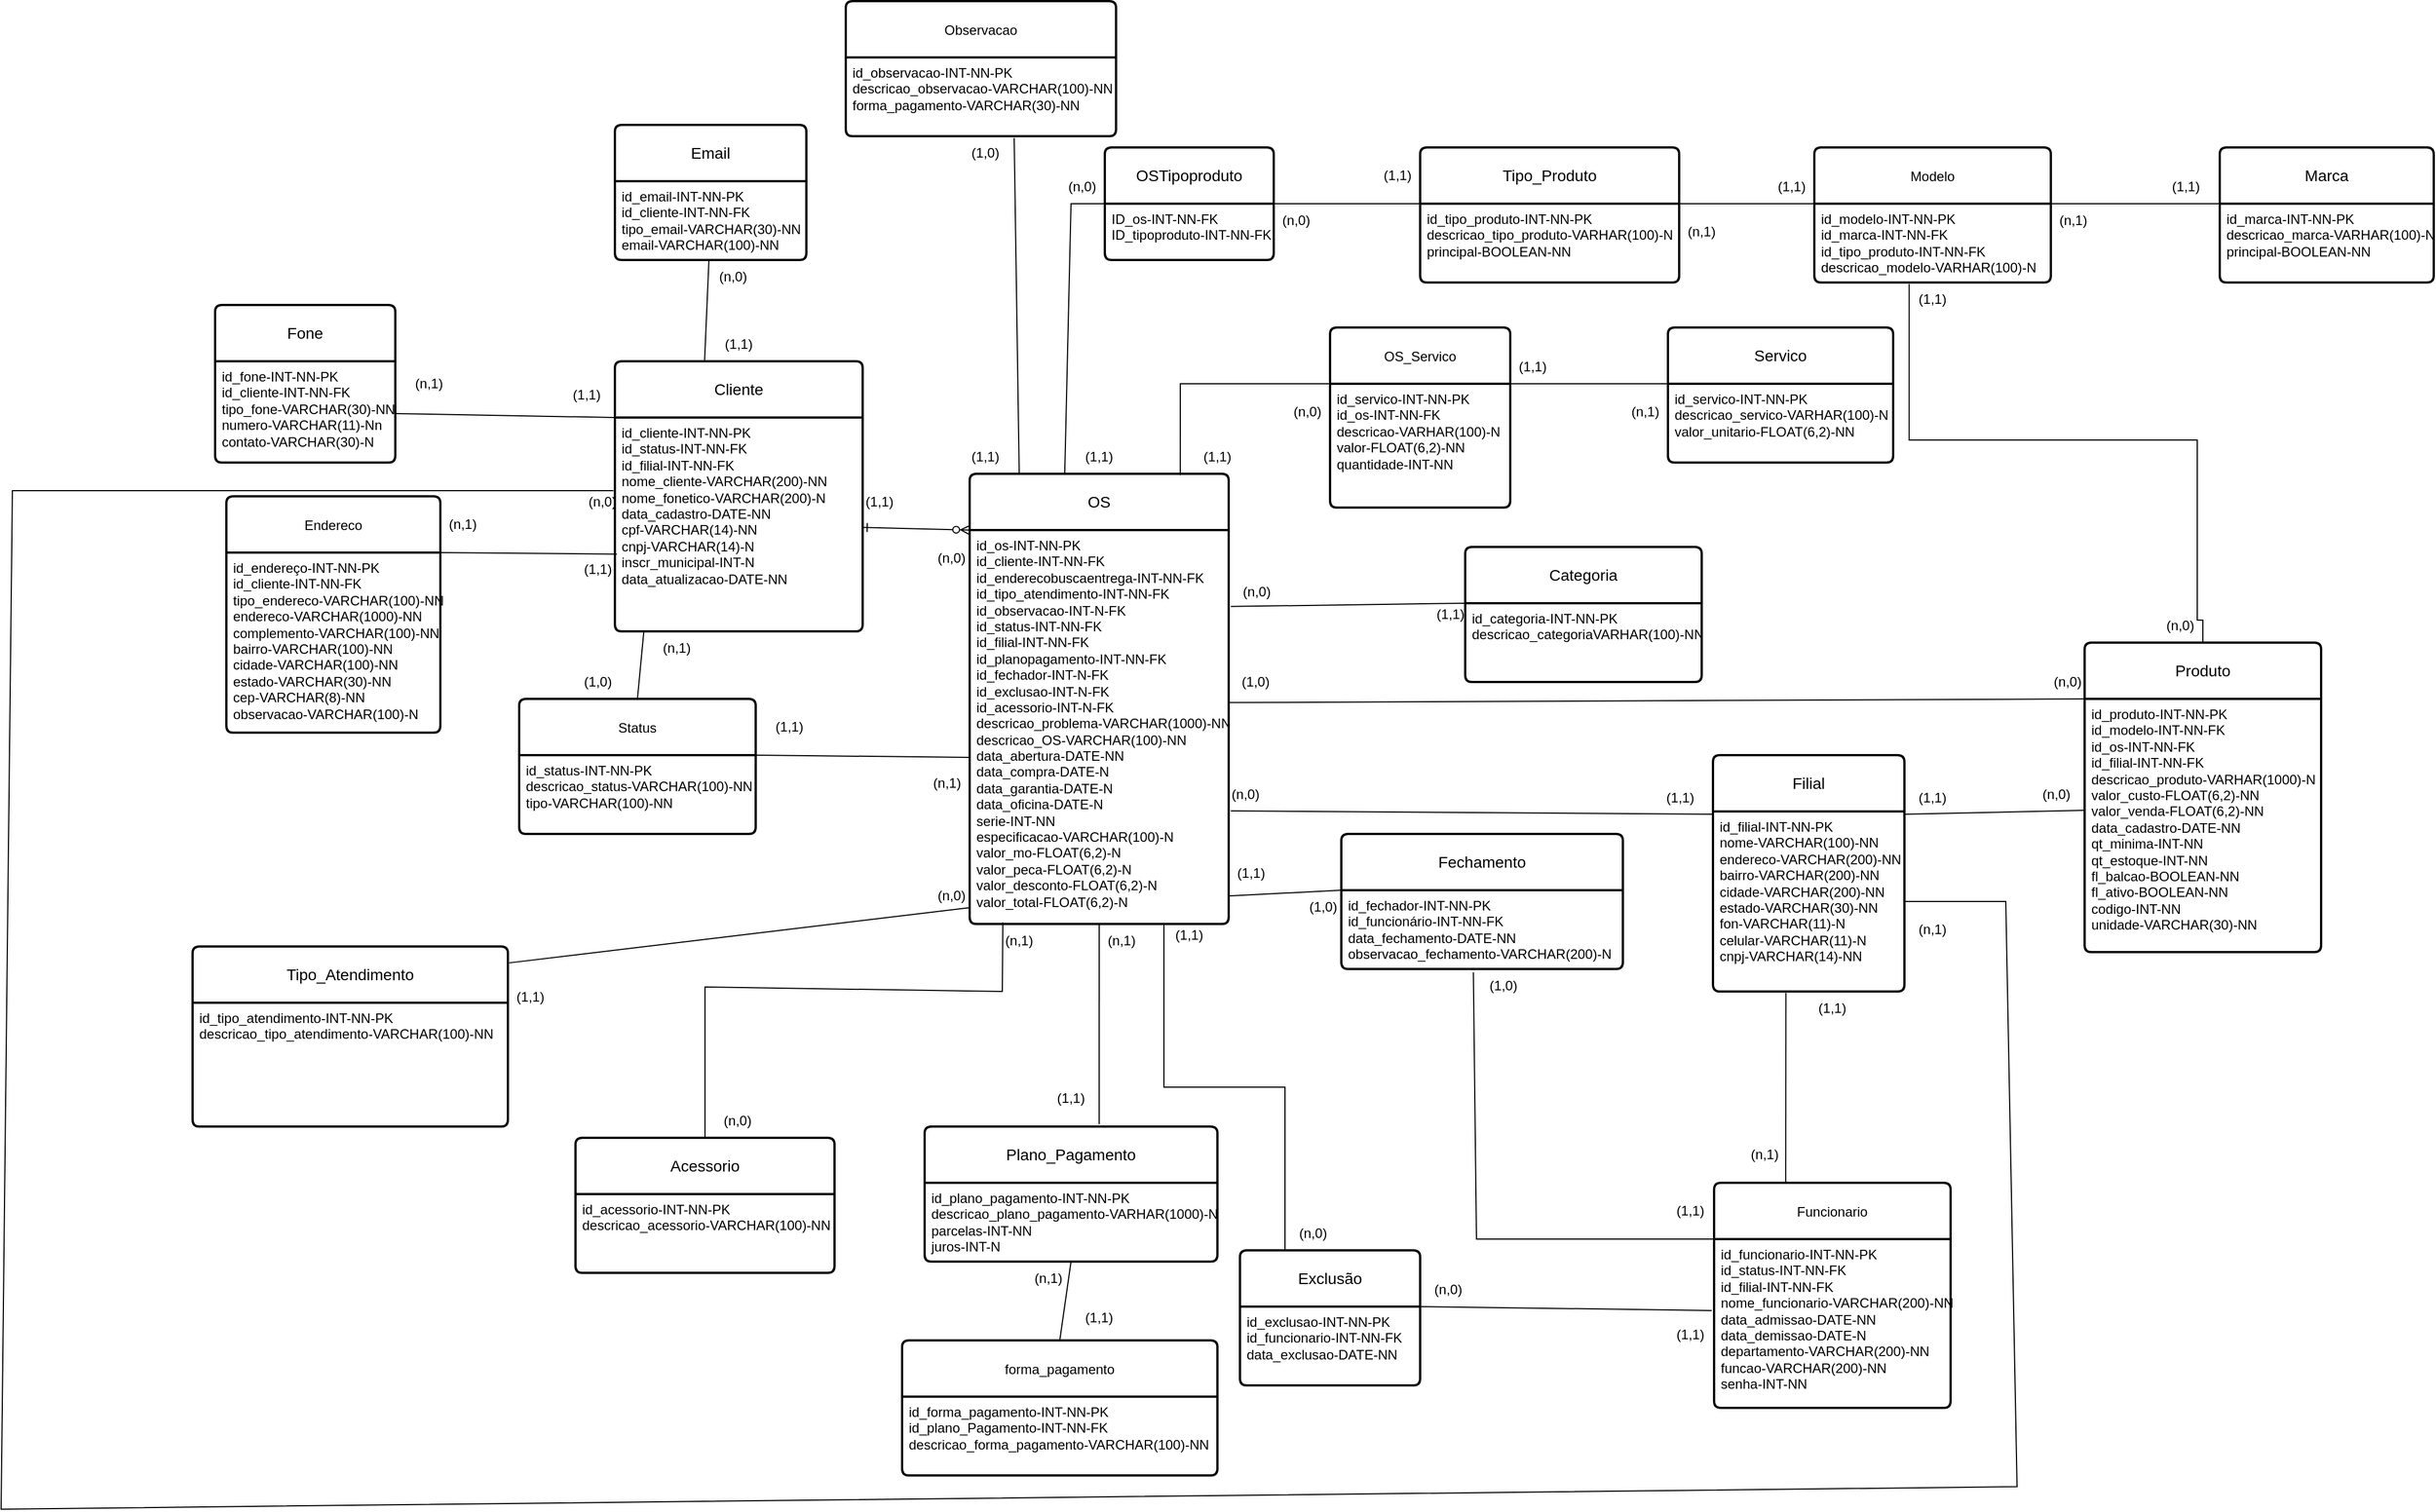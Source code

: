 <mxfile version="24.2.7" type="google">
  <diagram name="Página-1" id="qi5QB81KDscY9ikEkPCv">
    <mxGraphModel grid="1" page="1" gridSize="10" guides="1" tooltips="1" connect="1" arrows="1" fold="1" pageScale="1" pageWidth="827" pageHeight="1169" math="0" shadow="0">
      <root>
        <mxCell id="0" />
        <mxCell id="1" parent="0" />
        <mxCell id="GUfL9EUCw7rr8f97CWck-1" value="Filial" style="swimlane;childLayout=stackLayout;horizontal=1;startSize=50;horizontalStack=0;rounded=1;fontSize=14;fontStyle=0;strokeWidth=2;resizeParent=0;resizeLast=1;shadow=0;dashed=0;align=center;arcSize=4;whiteSpace=wrap;html=1;" vertex="1" parent="1">
          <mxGeometry x="1030" y="410" width="170" height="210" as="geometry" />
        </mxCell>
        <mxCell id="GUfL9EUCw7rr8f97CWck-2" value="&lt;div&gt;id_filial-INT-NN-PK&lt;/div&gt;&lt;div&gt;nome-VARCHAR(100)-NN&lt;/div&gt;&lt;div&gt;endereco-VARCHAR(200)-NN&lt;/div&gt;&lt;div&gt;bairro-VARCHAR(200)-NN&lt;/div&gt;&lt;div&gt;cidade-VARCHAR(200)-NN&lt;/div&gt;&lt;div&gt;estado-VARCHAR(30)-NN&lt;/div&gt;&lt;div&gt;fon-VARCHAR(11)-N&lt;br&gt;&lt;/div&gt;&lt;div&gt;celular-VARCHAR(11)-N&lt;br&gt;&lt;div&gt;cnpj-VARCHAR(14)-NN&lt;/div&gt;&lt;/div&gt;" style="align=left;strokeColor=none;fillColor=none;spacingLeft=4;fontSize=12;verticalAlign=top;resizable=0;rotatable=0;part=1;html=1;" vertex="1" parent="GUfL9EUCw7rr8f97CWck-1">
          <mxGeometry y="50" width="170" height="160" as="geometry" />
        </mxCell>
        <mxCell id="GUfL9EUCw7rr8f97CWck-16" value="&lt;span style=&quot;font-size: 12px; text-align: left; text-wrap: nowrap;&quot;&gt;Funcionario&lt;/span&gt;" style="swimlane;childLayout=stackLayout;horizontal=1;startSize=50;horizontalStack=0;rounded=1;fontSize=14;fontStyle=0;strokeWidth=2;resizeParent=0;resizeLast=1;shadow=0;dashed=0;align=center;arcSize=4;whiteSpace=wrap;html=1;" vertex="1" parent="1">
          <mxGeometry x="1031" y="790" width="210" height="200" as="geometry" />
        </mxCell>
        <mxCell id="GUfL9EUCw7rr8f97CWck-17" value="&lt;div&gt;&lt;span style=&quot;background-color: initial;&quot;&gt;id_funcionario-INT-NN-PK&lt;/span&gt;&lt;br&gt;&lt;/div&gt;&lt;div&gt;id_status-&lt;span style=&quot;background-color: initial;&quot;&gt;INT-NN-FK&lt;/span&gt;&lt;/div&gt;&lt;div&gt;id_filial-&lt;span style=&quot;background-color: initial;&quot;&gt;INT-NN-FK&lt;/span&gt;&lt;/div&gt;&lt;div&gt;nome_funcionario-VARCHAR(200)-NN&lt;/div&gt;&lt;div&gt;data_admissao-DATE-NN&lt;/div&gt;&lt;div&gt;data_demissao-DATE-N&lt;/div&gt;&lt;div&gt;departamento-VARCHAR(200)-NN&lt;/div&gt;&lt;div&gt;funcao-VARCHAR(200)-NN&lt;/div&gt;&lt;div&gt;senha-INT-NN&lt;/div&gt;" style="align=left;strokeColor=none;fillColor=none;spacingLeft=4;fontSize=12;verticalAlign=top;resizable=0;rotatable=0;part=1;html=1;" vertex="1" parent="GUfL9EUCw7rr8f97CWck-16">
          <mxGeometry y="50" width="210" height="150" as="geometry" />
        </mxCell>
        <mxCell id="GUfL9EUCw7rr8f97CWck-22" value="Tipo_Atendimento" style="swimlane;childLayout=stackLayout;horizontal=1;startSize=50;horizontalStack=0;rounded=1;fontSize=14;fontStyle=0;strokeWidth=2;resizeParent=0;resizeLast=1;shadow=0;dashed=0;align=center;arcSize=4;whiteSpace=wrap;html=1;" vertex="1" parent="1">
          <mxGeometry x="-320" y="580" width="280" height="160" as="geometry" />
        </mxCell>
        <mxCell id="GUfL9EUCw7rr8f97CWck-23" value="&lt;div&gt;id_tipo_atendimento&lt;span style=&quot;background-color: initial;&quot;&gt;-INT-NN-PK&lt;/span&gt;&lt;/div&gt;&lt;div&gt;descricao_tipo_atendimento-VARCHAR(100)-NN&lt;/div&gt;&lt;div&gt;&lt;br&gt;&lt;/div&gt;" style="align=left;strokeColor=none;fillColor=none;spacingLeft=4;fontSize=12;verticalAlign=top;resizable=0;rotatable=0;part=1;html=1;" vertex="1" parent="GUfL9EUCw7rr8f97CWck-22">
          <mxGeometry y="50" width="280" height="110" as="geometry" />
        </mxCell>
        <mxCell id="GUfL9EUCw7rr8f97CWck-24" value="&lt;span style=&quot;font-size: 12px; text-align: left; text-wrap: nowrap;&quot;&gt;OS_Servico&lt;/span&gt;" style="swimlane;childLayout=stackLayout;horizontal=1;startSize=50;horizontalStack=0;rounded=1;fontSize=14;fontStyle=0;strokeWidth=2;resizeParent=0;resizeLast=1;shadow=0;dashed=0;align=center;arcSize=4;whiteSpace=wrap;html=1;" vertex="1" parent="1">
          <mxGeometry x="690" y="30" width="160" height="160" as="geometry" />
        </mxCell>
        <mxCell id="GUfL9EUCw7rr8f97CWck-25" value="&lt;div&gt;id_servico-INT-NN-PK&lt;/div&gt;&lt;div&gt;id_os-INT-NN-FK&lt;/div&gt;&lt;div&gt;descricao-VARHAR(100)-N&lt;/div&gt;&lt;div&gt;valor-FLOAT(6,2)-NN&lt;/div&gt;&lt;div&gt;quantidade-INT-NN&lt;/div&gt;" style="align=left;strokeColor=none;fillColor=none;spacingLeft=4;fontSize=12;verticalAlign=top;resizable=0;rotatable=0;part=1;html=1;" vertex="1" parent="GUfL9EUCw7rr8f97CWck-24">
          <mxGeometry y="50" width="160" height="110" as="geometry" />
        </mxCell>
        <mxCell id="GUfL9EUCw7rr8f97CWck-26" value="OS" style="swimlane;childLayout=stackLayout;horizontal=1;startSize=50;horizontalStack=0;rounded=1;fontSize=14;fontStyle=0;strokeWidth=2;resizeParent=0;resizeLast=1;shadow=0;dashed=0;align=center;arcSize=4;whiteSpace=wrap;html=1;" vertex="1" parent="1">
          <mxGeometry x="370" y="160" width="230" height="400" as="geometry" />
        </mxCell>
        <mxCell id="GUfL9EUCw7rr8f97CWck-27" value="&lt;div&gt;&lt;span style=&quot;background-color: initial;&quot;&gt;id_os-INT-NN-PK&lt;/span&gt;&lt;br&gt;&lt;/div&gt;&lt;div&gt;id_cliente-INT-NN-FK&lt;/div&gt;&lt;div&gt;id_enderecobuscaentrega-INT-NN-FK&lt;/div&gt;&lt;div&gt;id_tipo_atendimento-INT-NN-FK&lt;/div&gt;id_observacao-INT-N-FK&lt;br&gt;&lt;div&gt;id_status-INT-NN-FK&lt;/div&gt;&lt;div&gt;&lt;div&gt;id_filial-INT-NN-FK&lt;/div&gt;&lt;div&gt;&lt;div&gt;id_planopagamento-INT-NN-FK&lt;/div&gt;&lt;div&gt;id_fechador-INT-N-FK&lt;/div&gt;&lt;div&gt;id_exclusao-INT-N-FK&lt;/div&gt;&lt;/div&gt;&lt;/div&gt;&lt;div&gt;id_acessorio-INT-N-FK&lt;/div&gt;&lt;div&gt;descricao_problema-VARCHAR(1000)-NN&lt;/div&gt;&lt;div&gt;descricao_OS-VARCHAR(100)-NN&lt;/div&gt;&lt;div&gt;data_abertura-DATE-NN&lt;/div&gt;&lt;div&gt;data_compra-DATE-N&lt;/div&gt;&lt;div&gt;data_garantia-DATE-N&lt;/div&gt;&lt;div&gt;data_oficina-DATE-N&lt;/div&gt;&lt;div&gt;serie-INT-NN&lt;/div&gt;&lt;div&gt;especificacao-VARCHAR(100)-N&lt;/div&gt;&lt;div&gt;&lt;div&gt;&lt;div&gt;valor_mo-FLOAT(6,2)-N&lt;/div&gt;&lt;div&gt;valor_peca-FLOAT(6,2)-N&lt;/div&gt;&lt;div&gt;valor_desconto-FLOAT(6,2)-N&lt;/div&gt;&lt;div&gt;valor_total-FLOAT(6,2)-N&lt;/div&gt;&lt;div&gt;&lt;br&gt;&lt;br&gt;&lt;/div&gt;&lt;/div&gt;&lt;/div&gt;" style="align=left;strokeColor=none;fillColor=none;spacingLeft=4;fontSize=12;verticalAlign=top;resizable=0;rotatable=0;part=1;html=1;" vertex="1" parent="GUfL9EUCw7rr8f97CWck-26">
          <mxGeometry y="50" width="230" height="350" as="geometry" />
        </mxCell>
        <mxCell id="GUfL9EUCw7rr8f97CWck-29" value="Acessorio" style="swimlane;childLayout=stackLayout;horizontal=1;startSize=50;horizontalStack=0;rounded=1;fontSize=14;fontStyle=0;strokeWidth=2;resizeParent=0;resizeLast=1;shadow=0;dashed=0;align=center;arcSize=4;whiteSpace=wrap;html=1;" vertex="1" parent="1">
          <mxGeometry x="20" y="750" width="230" height="120" as="geometry" />
        </mxCell>
        <mxCell id="GUfL9EUCw7rr8f97CWck-30" value="&lt;div&gt;&lt;span style=&quot;background-color: initial;&quot;&gt;id_acessorio-INT-NN-PK&lt;/span&gt;&lt;br&gt;&lt;/div&gt;&lt;div&gt;descricao_acessorio-VARCHAR(100)-NN&lt;/div&gt;" style="align=left;strokeColor=none;fillColor=none;spacingLeft=4;fontSize=12;verticalAlign=top;resizable=0;rotatable=0;part=1;html=1;" vertex="1" parent="GUfL9EUCw7rr8f97CWck-29">
          <mxGeometry y="50" width="230" height="70" as="geometry" />
        </mxCell>
        <mxCell id="GUfL9EUCw7rr8f97CWck-31" value="&lt;span style=&quot;font-size: 12px; text-align: left; text-wrap: nowrap;&quot;&gt;Observacao&lt;/span&gt;" style="swimlane;childLayout=stackLayout;horizontal=1;startSize=50;horizontalStack=0;rounded=1;fontSize=14;fontStyle=0;strokeWidth=2;resizeParent=0;resizeLast=1;shadow=0;dashed=0;align=center;arcSize=4;whiteSpace=wrap;html=1;" vertex="1" parent="1">
          <mxGeometry x="260" y="-260" width="240" height="120" as="geometry" />
        </mxCell>
        <mxCell id="GUfL9EUCw7rr8f97CWck-32" value="&lt;div&gt;&lt;span style=&quot;background-color: initial;&quot;&gt;id_observacao-INT-NN-PK&lt;/span&gt;&lt;br&gt;&lt;/div&gt;&lt;div&gt;descricao_observacao-VARCHAR(100)-NN&lt;/div&gt;&lt;div&gt;forma_pagamento-VARCHAR(30)-NN&lt;/div&gt;" style="align=left;strokeColor=none;fillColor=none;spacingLeft=4;fontSize=12;verticalAlign=top;resizable=0;rotatable=0;part=1;html=1;" vertex="1" parent="GUfL9EUCw7rr8f97CWck-31">
          <mxGeometry y="50" width="240" height="70" as="geometry" />
        </mxCell>
        <mxCell id="GUfL9EUCw7rr8f97CWck-34" value="&lt;span style=&quot;font-size: 12px; text-align: left; text-wrap: nowrap;&quot;&gt;forma_pagamento&lt;/span&gt;" style="swimlane;childLayout=stackLayout;horizontal=1;startSize=50;horizontalStack=0;rounded=1;fontSize=14;fontStyle=0;strokeWidth=2;resizeParent=0;resizeLast=1;shadow=0;dashed=0;align=center;arcSize=4;whiteSpace=wrap;html=1;" vertex="1" parent="1">
          <mxGeometry x="310" y="930" width="280" height="120" as="geometry" />
        </mxCell>
        <mxCell id="GUfL9EUCw7rr8f97CWck-35" value="&lt;div&gt;&lt;span style=&quot;background-color: initial;&quot;&gt;id_forma_pagamento-INT-NN-PK&lt;/span&gt;&lt;/div&gt;&lt;div&gt;id_plano_Pagamento-INT-NN-FK&lt;/div&gt;&lt;div&gt;descricao_forma_pagamento-VARCHAR(100)-NN&lt;/div&gt;&lt;div&gt;&lt;br&gt;&lt;/div&gt;" style="align=left;strokeColor=none;fillColor=none;spacingLeft=4;fontSize=12;verticalAlign=top;resizable=0;rotatable=0;part=1;html=1;" vertex="1" parent="GUfL9EUCw7rr8f97CWck-34">
          <mxGeometry y="50" width="280" height="70" as="geometry" />
        </mxCell>
        <mxCell id="GUfL9EUCw7rr8f97CWck-36" value="Plano_Pagamento" style="swimlane;childLayout=stackLayout;horizontal=1;startSize=50;horizontalStack=0;rounded=1;fontSize=14;fontStyle=0;strokeWidth=2;resizeParent=0;resizeLast=1;shadow=0;dashed=0;align=center;arcSize=4;whiteSpace=wrap;html=1;" vertex="1" parent="1">
          <mxGeometry x="330" y="740" width="260" height="120" as="geometry" />
        </mxCell>
        <mxCell id="GUfL9EUCw7rr8f97CWck-37" value="&lt;div&gt;id_plano_pagamento-INT-NN-PK&lt;/div&gt;&lt;div&gt;descricao_plano_pagamento-VARHAR(1000)-N&lt;/div&gt;&lt;div&gt;parcelas-INT-NN&lt;/div&gt;&lt;div&gt;juros-INT-N&lt;/div&gt;" style="align=left;strokeColor=none;fillColor=none;spacingLeft=4;fontSize=12;verticalAlign=top;resizable=0;rotatable=0;part=1;html=1;" vertex="1" parent="GUfL9EUCw7rr8f97CWck-36">
          <mxGeometry y="50" width="260" height="70" as="geometry" />
        </mxCell>
        <mxCell id="GUfL9EUCw7rr8f97CWck-38" value="Marca" style="swimlane;childLayout=stackLayout;horizontal=1;startSize=50;horizontalStack=0;rounded=1;fontSize=14;fontStyle=0;strokeWidth=2;resizeParent=0;resizeLast=1;shadow=0;dashed=0;align=center;arcSize=4;whiteSpace=wrap;html=1;" vertex="1" parent="1">
          <mxGeometry x="1480" y="-130" width="190" height="120" as="geometry" />
        </mxCell>
        <mxCell id="GUfL9EUCw7rr8f97CWck-39" value="&lt;div&gt;id_marca&lt;span style=&quot;background-color: initial;&quot;&gt;-INT-NN-PK&lt;/span&gt;&lt;/div&gt;&lt;div&gt;descricao_marca-VARHAR(100)-N&lt;/div&gt;&lt;div&gt;principal-BOOLEAN-NN&lt;/div&gt;" style="align=left;strokeColor=none;fillColor=none;spacingLeft=4;fontSize=12;verticalAlign=top;resizable=0;rotatable=0;part=1;html=1;" vertex="1" parent="GUfL9EUCw7rr8f97CWck-38">
          <mxGeometry y="50" width="190" height="70" as="geometry" />
        </mxCell>
        <mxCell id="GUfL9EUCw7rr8f97CWck-40" value="Tipo_Produto" style="swimlane;childLayout=stackLayout;horizontal=1;startSize=50;horizontalStack=0;rounded=1;fontSize=14;fontStyle=0;strokeWidth=2;resizeParent=0;resizeLast=1;shadow=0;dashed=0;align=center;arcSize=4;whiteSpace=wrap;html=1;" vertex="1" parent="1">
          <mxGeometry x="770" y="-130" width="230" height="120" as="geometry" />
        </mxCell>
        <mxCell id="GUfL9EUCw7rr8f97CWck-41" value="&lt;div&gt;id_tipo_produto-INT-NN-PK&lt;/div&gt;&lt;div&gt;descricao_tipo_produto-VARHAR(100)-N&lt;/div&gt;&lt;div&gt;principal-BOOLEAN-NN&lt;br&gt;&lt;/div&gt;&lt;div&gt;&lt;br&gt;&lt;/div&gt;" style="align=left;strokeColor=none;fillColor=none;spacingLeft=4;fontSize=12;verticalAlign=top;resizable=0;rotatable=0;part=1;html=1;" vertex="1" parent="GUfL9EUCw7rr8f97CWck-40">
          <mxGeometry y="50" width="230" height="70" as="geometry" />
        </mxCell>
        <mxCell id="GUfL9EUCw7rr8f97CWck-44" value="Email" style="swimlane;childLayout=stackLayout;horizontal=1;startSize=50;horizontalStack=0;rounded=1;fontSize=14;fontStyle=0;strokeWidth=2;resizeParent=0;resizeLast=1;shadow=0;dashed=0;align=center;arcSize=4;whiteSpace=wrap;html=1;" vertex="1" parent="1">
          <mxGeometry x="55" y="-150" width="170" height="120" as="geometry" />
        </mxCell>
        <mxCell id="GUfL9EUCw7rr8f97CWck-45" value="&lt;div&gt;id_email-INT-NN-PK&lt;/div&gt;&lt;div&gt;id_cliente-INT-NN-FK&lt;/div&gt;&lt;div&gt;tipo_email-VARCHAR(30)-NN&lt;/div&gt;&lt;div&gt;email-VARCHAR(100)-NN&lt;/div&gt;" style="align=left;strokeColor=none;fillColor=none;spacingLeft=4;fontSize=12;verticalAlign=top;resizable=0;rotatable=0;part=1;html=1;" vertex="1" parent="GUfL9EUCw7rr8f97CWck-44">
          <mxGeometry y="50" width="170" height="70" as="geometry" />
        </mxCell>
        <mxCell id="GUfL9EUCw7rr8f97CWck-46" value="Fone" style="swimlane;childLayout=stackLayout;horizontal=1;startSize=50;horizontalStack=0;rounded=1;fontSize=14;fontStyle=0;strokeWidth=2;resizeParent=0;resizeLast=1;shadow=0;dashed=0;align=center;arcSize=4;whiteSpace=wrap;html=1;" vertex="1" parent="1">
          <mxGeometry x="-300" y="10" width="160" height="140" as="geometry" />
        </mxCell>
        <mxCell id="GUfL9EUCw7rr8f97CWck-47" value="&lt;div&gt;&lt;div&gt;id_fone-INT-NN-PK&lt;/div&gt;&lt;/div&gt;&lt;div&gt;id_cliente-INT-NN-FK&lt;/div&gt;&lt;div&gt;tipo_fone-VARCHAR(30)-NN&lt;/div&gt;&lt;div&gt;numero-VARCHAR(11)-Nn&lt;/div&gt;&lt;div&gt;contato-VARCHAR(30)-N&lt;/div&gt;&lt;div&gt;&lt;br&gt;&lt;/div&gt;" style="align=left;strokeColor=none;fillColor=none;spacingLeft=4;fontSize=12;verticalAlign=top;resizable=0;rotatable=0;part=1;html=1;" vertex="1" parent="GUfL9EUCw7rr8f97CWck-46">
          <mxGeometry y="50" width="160" height="90" as="geometry" />
        </mxCell>
        <mxCell id="GUfL9EUCw7rr8f97CWck-50" value="Produto" style="swimlane;childLayout=stackLayout;horizontal=1;startSize=50;horizontalStack=0;rounded=1;fontSize=14;fontStyle=0;strokeWidth=2;resizeParent=0;resizeLast=1;shadow=0;dashed=0;align=center;arcSize=4;whiteSpace=wrap;html=1;" vertex="1" parent="1">
          <mxGeometry x="1360" y="310" width="210" height="275" as="geometry" />
        </mxCell>
        <mxCell id="GUfL9EUCw7rr8f97CWck-51" value="&lt;div&gt;id_produto-INT-NN-PK&lt;/div&gt;&lt;div&gt;id_modelo-INT-NN-FK&lt;br&gt;&lt;/div&gt;&lt;div&gt;id_os-INT-NN-FK&lt;/div&gt;&lt;div&gt;id_filial-INT-NN-FK&lt;/div&gt;&lt;div&gt;descricao_produto-VARHAR(1000)-N&lt;/div&gt;&lt;div&gt;valor_custo-FLOAT(6,2)-NN&lt;/div&gt;&lt;div&gt;valor_venda-FLOAT(6,2)-NN&lt;/div&gt;&lt;div&gt;data_cadastro-DATE-NN&lt;/div&gt;&lt;div&gt;qt_minima-INT-NN&lt;/div&gt;&lt;div&gt;qt_estoque-INT-NN&lt;/div&gt;&lt;div&gt;fl_balcao-BOOLEAN-NN&lt;/div&gt;&lt;div&gt;fl_ativo-BOOLEAN-NN&lt;/div&gt;&lt;div&gt;codigo-INT-NN&lt;/div&gt;&lt;div&gt;unidade-VARCHAR(30)-NN&lt;/div&gt;&lt;div&gt;&lt;br&gt;&lt;/div&gt;" style="align=left;strokeColor=none;fillColor=none;spacingLeft=4;fontSize=12;verticalAlign=top;resizable=0;rotatable=0;part=1;html=1;" vertex="1" parent="GUfL9EUCw7rr8f97CWck-50">
          <mxGeometry y="50" width="210" height="225" as="geometry" />
        </mxCell>
        <mxCell id="GUfL9EUCw7rr8f97CWck-52" value="Cliente" style="swimlane;childLayout=stackLayout;horizontal=1;startSize=50;horizontalStack=0;rounded=1;fontSize=14;fontStyle=0;strokeWidth=2;resizeParent=0;resizeLast=1;shadow=0;dashed=0;align=center;arcSize=4;whiteSpace=wrap;html=1;" vertex="1" parent="1">
          <mxGeometry x="55" y="60" width="220" height="240" as="geometry" />
        </mxCell>
        <mxCell id="GUfL9EUCw7rr8f97CWck-53" value="&lt;div&gt;id_cliente-INT-NN-PK&lt;/div&gt;&lt;div&gt;&lt;div&gt;id_status-INT-NN-FK&lt;/div&gt;&lt;div&gt;id_filial-INT-NN-FK&lt;/div&gt;&lt;/div&gt;&lt;div&gt;nome_cliente-VARCHAR(200)-NN&lt;/div&gt;&lt;div&gt;nome_fonetico-VARCHAR(200)-N&lt;/div&gt;&lt;div&gt;data_cadastro-DATE-NN&lt;/div&gt;&lt;div&gt;cpf-VARCHAR(14)-NN&lt;/div&gt;&lt;div&gt;cnpj-VARCHAR(14)-N&lt;/div&gt;&lt;div&gt;inscr_municipal-INT-N&lt;/div&gt;&lt;div&gt;data_atualizacao-DATE-NN&lt;/div&gt;" style="align=left;strokeColor=none;fillColor=none;spacingLeft=4;fontSize=12;verticalAlign=top;resizable=0;rotatable=0;part=1;html=1;" vertex="1" parent="GUfL9EUCw7rr8f97CWck-52">
          <mxGeometry y="50" width="220" height="190" as="geometry" />
        </mxCell>
        <mxCell id="GUfL9EUCw7rr8f97CWck-57" value="&lt;div&gt;Categoria&lt;/div&gt;" style="swimlane;childLayout=stackLayout;horizontal=1;startSize=50;horizontalStack=0;rounded=1;fontSize=14;fontStyle=0;strokeWidth=2;resizeParent=0;resizeLast=1;shadow=0;dashed=0;align=center;arcSize=4;whiteSpace=wrap;html=1;" vertex="1" parent="1">
          <mxGeometry x="810" y="225" width="210" height="120" as="geometry" />
        </mxCell>
        <mxCell id="GUfL9EUCw7rr8f97CWck-58" value="&lt;div&gt;&lt;span style=&quot;background-color: initial;&quot;&gt;id_categoria&lt;/span&gt;-INT-NN-PK&lt;/div&gt;&lt;div&gt;descricao_categoriaVARHAR(100)-NN&lt;/div&gt;" style="align=left;strokeColor=none;fillColor=none;spacingLeft=4;fontSize=12;verticalAlign=top;resizable=0;rotatable=0;part=1;html=1;" vertex="1" parent="GUfL9EUCw7rr8f97CWck-57">
          <mxGeometry y="50" width="210" height="70" as="geometry" />
        </mxCell>
        <mxCell id="GUfL9EUCw7rr8f97CWck-59" value="&lt;span style=&quot;font-size: 12px; text-align: left; text-wrap: nowrap;&quot;&gt;Modelo&lt;/span&gt;" style="swimlane;childLayout=stackLayout;horizontal=1;startSize=50;horizontalStack=0;rounded=1;fontSize=14;fontStyle=0;strokeWidth=2;resizeParent=0;resizeLast=1;shadow=0;dashed=0;align=center;arcSize=4;whiteSpace=wrap;html=1;" vertex="1" parent="1">
          <mxGeometry x="1120" y="-130" width="210" height="120" as="geometry" />
        </mxCell>
        <mxCell id="GUfL9EUCw7rr8f97CWck-60" value="&lt;div&gt;&lt;span style=&quot;background-color: initial;&quot;&gt;id_modelo-INT-NN-PK&lt;/span&gt;&lt;br&gt;&lt;/div&gt;&lt;div&gt;id_marca-INT-NN-FK&lt;/div&gt;&lt;div&gt;id_tipo_produto-INT-NN-FK&lt;/div&gt;&lt;div&gt;descricao_modelo-VARHAR(100)-N&lt;/div&gt;&lt;div&gt;&lt;br&gt;&lt;/div&gt;&lt;div&gt;&lt;br&gt;&lt;/div&gt;" style="align=left;strokeColor=none;fillColor=none;spacingLeft=4;fontSize=12;verticalAlign=top;resizable=0;rotatable=0;part=1;html=1;" vertex="1" parent="GUfL9EUCw7rr8f97CWck-59">
          <mxGeometry y="50" width="210" height="70" as="geometry" />
        </mxCell>
        <mxCell id="GUfL9EUCw7rr8f97CWck-61" value="&lt;span style=&quot;font-size: 12px; text-align: left; text-wrap: nowrap;&quot;&gt;Endereco&lt;/span&gt;" style="swimlane;childLayout=stackLayout;horizontal=1;startSize=50;horizontalStack=0;rounded=1;fontSize=14;fontStyle=0;strokeWidth=2;resizeParent=0;resizeLast=1;shadow=0;dashed=0;align=center;arcSize=4;whiteSpace=wrap;html=1;" vertex="1" parent="1">
          <mxGeometry x="-290" y="180" width="190" height="210" as="geometry" />
        </mxCell>
        <mxCell id="GUfL9EUCw7rr8f97CWck-62" value="&lt;div&gt;id_endereço-INT-NN-PK&lt;br&gt;&lt;/div&gt;&lt;div&gt;&lt;div&gt;&lt;span style=&quot;background-color: initial;&quot;&gt;id_cliente&lt;/span&gt;-INT-NN-FK&lt;/div&gt;&lt;/div&gt;&lt;div&gt;tipo_endereco-VARCHAR(100)-NN&lt;/div&gt;&lt;div&gt;endereco-VARCHAR(1000)-NN&lt;/div&gt;&lt;div&gt;complemento-VARCHAR(100)-NN&lt;/div&gt;&lt;div&gt;bairro-VARCHAR(100)-NN&lt;/div&gt;&lt;div&gt;cidade-VARCHAR(100)-NN&lt;/div&gt;&lt;div&gt;estado-VARCHAR(30)-NN&lt;/div&gt;&lt;div&gt;cep-VARCHAR(8)-NN&lt;/div&gt;&lt;div&gt;observacao-VARCHAR(100)-N&lt;/div&gt;" style="align=left;strokeColor=none;fillColor=none;spacingLeft=4;fontSize=12;verticalAlign=top;resizable=0;rotatable=0;part=1;html=1;" vertex="1" parent="GUfL9EUCw7rr8f97CWck-61">
          <mxGeometry y="50" width="190" height="160" as="geometry" />
        </mxCell>
        <mxCell id="rghxRi4L2u9oOf768lQL-1" value="Servico" style="swimlane;childLayout=stackLayout;horizontal=1;startSize=50;horizontalStack=0;rounded=1;fontSize=14;fontStyle=0;strokeWidth=2;resizeParent=0;resizeLast=1;shadow=0;dashed=0;align=center;arcSize=4;whiteSpace=wrap;html=1;" vertex="1" parent="1">
          <mxGeometry x="990" y="30" width="200" height="120" as="geometry" />
        </mxCell>
        <mxCell id="rghxRi4L2u9oOf768lQL-2" value="&lt;div&gt;&lt;span style=&quot;background-color: initial;&quot;&gt;id_servico&lt;/span&gt;-INT-NN-PK&lt;/div&gt;&lt;div&gt;descricao_servico-VARHAR(100)-N&lt;/div&gt;&lt;div&gt;valor_unitario-FLOAT(6,2)-NN&lt;/div&gt;" style="align=left;strokeColor=none;fillColor=none;spacingLeft=4;fontSize=12;verticalAlign=top;resizable=0;rotatable=0;part=1;html=1;" vertex="1" parent="rghxRi4L2u9oOf768lQL-1">
          <mxGeometry y="50" width="200" height="70" as="geometry" />
        </mxCell>
        <mxCell id="ddGVAAA7YCfJVJd5zqxj-2" value="" style="fontSize=12;html=1;endArrow=none;endFill=0;rounded=0;exitX=1.004;exitY=0.091;exitDx=0;exitDy=0;entryX=-0.004;entryY=0.959;entryDx=0;entryDy=0;entryPerimeter=0;startArrow=none;startFill=0;exitPerimeter=0;" edge="1" parent="1" source="GUfL9EUCw7rr8f97CWck-22" target="GUfL9EUCw7rr8f97CWck-27">
          <mxGeometry width="100" height="100" relative="1" as="geometry">
            <mxPoint x="230" y="560" as="sourcePoint" />
            <mxPoint x="330" y="490" as="targetPoint" />
          </mxGeometry>
        </mxCell>
        <mxCell id="ddGVAAA7YCfJVJd5zqxj-3" value="" style="fontSize=12;html=1;endArrow=ERzeroToMany;endFill=0;rounded=0;entryX=0;entryY=0;entryDx=0;entryDy=0;startArrow=ERone;startFill=0;" edge="1" parent="1" source="GUfL9EUCw7rr8f97CWck-53" target="GUfL9EUCw7rr8f97CWck-27">
          <mxGeometry width="100" height="100" relative="1" as="geometry">
            <mxPoint x="-30" y="292.5" as="sourcePoint" />
            <mxPoint x="350" y="287.5" as="targetPoint" />
          </mxGeometry>
        </mxCell>
        <mxCell id="ddGVAAA7YCfJVJd5zqxj-4" value="" style="fontSize=12;html=1;endArrow=none;endFill=0;rounded=0;entryX=1;entryY=0;entryDx=0;entryDy=0;exitX=0.008;exitY=0.639;exitDx=0;exitDy=0;startArrow=none;startFill=0;exitPerimeter=0;" edge="1" parent="1" source="GUfL9EUCw7rr8f97CWck-53" target="GUfL9EUCw7rr8f97CWck-62">
          <mxGeometry width="100" height="100" relative="1" as="geometry">
            <mxPoint x="560" y="220" as="sourcePoint" />
            <mxPoint x="790" y="240" as="targetPoint" />
          </mxGeometry>
        </mxCell>
        <mxCell id="ddGVAAA7YCfJVJd5zqxj-5" value="" style="fontSize=12;html=1;endArrow=none;endFill=0;rounded=0;entryX=0.379;entryY=0;entryDx=0;entryDy=0;exitX=0.475;exitY=1.008;exitDx=0;exitDy=0;startArrow=none;startFill=0;exitPerimeter=0;entryPerimeter=0;" edge="1" parent="1">
          <mxGeometry width="100" height="100" relative="1" as="geometry">
            <mxPoint x="1094.75" y="621.28" as="sourcePoint" />
            <mxPoint x="1094.59" y="790" as="targetPoint" />
          </mxGeometry>
        </mxCell>
        <mxCell id="ddGVAAA7YCfJVJd5zqxj-7" value="" style="fontSize=12;html=1;endArrow=none;endFill=0;rounded=0;entryX=0;entryY=0;entryDx=0;entryDy=0;exitX=1;exitY=0;exitDx=0;exitDy=0;startArrow=none;startFill=0;" edge="1" parent="1" source="GUfL9EUCw7rr8f97CWck-60" target="GUfL9EUCw7rr8f97CWck-39">
          <mxGeometry width="100" height="100" relative="1" as="geometry">
            <mxPoint x="530" y="329.52" as="sourcePoint" />
            <mxPoint x="810" y="329.52" as="targetPoint" />
          </mxGeometry>
        </mxCell>
        <mxCell id="ddGVAAA7YCfJVJd5zqxj-8" value="" style="fontSize=12;html=1;endArrow=none;endFill=0;rounded=0;entryX=0;entryY=0;entryDx=0;entryDy=0;exitX=1;exitY=0;exitDx=0;exitDy=0;startArrow=none;startFill=0;" edge="1" parent="1" source="GUfL9EUCw7rr8f97CWck-41" target="GUfL9EUCw7rr8f97CWck-60">
          <mxGeometry width="100" height="100" relative="1" as="geometry">
            <mxPoint x="790" y="210" as="sourcePoint" />
            <mxPoint x="680" y="200" as="targetPoint" />
          </mxGeometry>
        </mxCell>
        <mxCell id="ddGVAAA7YCfJVJd5zqxj-10" value="" style="fontSize=12;html=1;endArrow=none;endFill=0;rounded=0;entryX=0;entryY=0.25;entryDx=0;entryDy=0;exitX=1.008;exitY=0.713;exitDx=0;exitDy=0;exitPerimeter=0;startArrow=none;startFill=0;" edge="1" parent="1" source="GUfL9EUCw7rr8f97CWck-27" target="GUfL9EUCw7rr8f97CWck-1">
          <mxGeometry width="100" height="100" relative="1" as="geometry">
            <mxPoint x="470" y="750" as="sourcePoint" />
            <mxPoint x="760" y="760" as="targetPoint" />
          </mxGeometry>
        </mxCell>
        <mxCell id="2B65WVf7o-zjYW6nSgnX-1" value="" style="endArrow=none;html=1;rounded=0;exitX=0;exitY=0;exitDx=0;exitDy=0;startArrow=none;startFill=0;endFill=0;" edge="1" parent="1" source="GUfL9EUCw7rr8f97CWck-53" target="GUfL9EUCw7rr8f97CWck-47">
          <mxGeometry width="50" height="50" relative="1" as="geometry">
            <mxPoint x="300" y="140" as="sourcePoint" />
            <mxPoint x="350" y="90" as="targetPoint" />
          </mxGeometry>
        </mxCell>
        <mxCell id="2B65WVf7o-zjYW6nSgnX-2" value="" style="endArrow=none;html=1;rounded=0;entryX=1;entryY=1;entryDx=0;entryDy=0;startArrow=none;startFill=0;endFill=0;exitX=0.623;exitY=1.024;exitDx=0;exitDy=0;exitPerimeter=0;" edge="1" parent="1" source="GUfL9EUCw7rr8f97CWck-32" target="oz-2ojxwUdqr7WUobjw_-8">
          <mxGeometry width="50" height="50" relative="1" as="geometry">
            <mxPoint x="300" y="860" as="sourcePoint" />
            <mxPoint x="350" y="810" as="targetPoint" />
          </mxGeometry>
        </mxCell>
        <mxCell id="2B65WVf7o-zjYW6nSgnX-5" value="" style="endArrow=none;html=1;rounded=0;entryX=0.5;entryY=1;entryDx=0;entryDy=0;exitX=0.596;exitY=-0.018;exitDx=0;exitDy=0;startArrow=none;startFill=0;endFill=0;exitPerimeter=0;" edge="1" parent="1" source="GUfL9EUCw7rr8f97CWck-36" target="GUfL9EUCw7rr8f97CWck-27">
          <mxGeometry width="50" height="50" relative="1" as="geometry">
            <mxPoint x="620" y="430" as="sourcePoint" />
            <mxPoint x="540" y="783.846" as="targetPoint" />
          </mxGeometry>
        </mxCell>
        <mxCell id="2B65WVf7o-zjYW6nSgnX-6" value="" style="endArrow=none;html=1;rounded=0;entryX=0.5;entryY=0;entryDx=0;entryDy=0;endFill=0;startArrow=none;startFill=0;exitX=0.5;exitY=1;exitDx=0;exitDy=0;" edge="1" parent="1" source="GUfL9EUCw7rr8f97CWck-37" target="GUfL9EUCw7rr8f97CWck-34">
          <mxGeometry width="50" height="50" relative="1" as="geometry">
            <mxPoint x="500" y="890" as="sourcePoint" />
            <mxPoint x="670" y="380" as="targetPoint" />
          </mxGeometry>
        </mxCell>
        <mxCell id="2B65WVf7o-zjYW6nSgnX-7" value="" style="endArrow=none;html=1;rounded=0;entryX=0.362;entryY=-0.003;entryDx=0;entryDy=0;startArrow=none;startFill=0;endFill=0;entryPerimeter=0;" edge="1" parent="1" source="GUfL9EUCw7rr8f97CWck-45" target="GUfL9EUCw7rr8f97CWck-52">
          <mxGeometry width="50" height="50" relative="1" as="geometry">
            <mxPoint x="300" y="-30" as="sourcePoint" />
            <mxPoint x="350" y="-80" as="targetPoint" />
          </mxGeometry>
        </mxCell>
        <mxCell id="2B65WVf7o-zjYW6nSgnX-9" value="" style="endArrow=none;html=1;rounded=0;exitX=0.813;exitY=0.003;exitDx=0;exitDy=0;entryX=0;entryY=0;entryDx=0;entryDy=0;exitPerimeter=0;endFill=0;startArrow=none;startFill=0;" edge="1" parent="1" source="GUfL9EUCw7rr8f97CWck-26" target="GUfL9EUCw7rr8f97CWck-25">
          <mxGeometry width="50" height="50" relative="1" as="geometry">
            <mxPoint x="500" y="-70" as="sourcePoint" />
            <mxPoint x="630" y="340" as="targetPoint" />
            <Array as="points">
              <mxPoint x="557" y="80" />
            </Array>
          </mxGeometry>
        </mxCell>
        <mxCell id="2B65WVf7o-zjYW6nSgnX-10" value="" style="endArrow=none;html=1;rounded=0;exitX=0;exitY=0;exitDx=0;exitDy=0;entryX=1;entryY=0;entryDx=0;entryDy=0;endFill=0;startArrow=none;startFill=0;" edge="1" parent="1" source="rghxRi4L2u9oOf768lQL-2" target="GUfL9EUCw7rr8f97CWck-25">
          <mxGeometry width="50" height="50" relative="1" as="geometry">
            <mxPoint x="860" y="370" as="sourcePoint" />
            <mxPoint x="860" y="310" as="targetPoint" />
          </mxGeometry>
        </mxCell>
        <mxCell id="2B65WVf7o-zjYW6nSgnX-11" value="" style="endArrow=none;html=1;rounded=0;entryX=1;entryY=0.25;entryDx=0;entryDy=0;exitX=0.001;exitY=0.44;exitDx=0;exitDy=0;exitPerimeter=0;startArrow=none;startFill=0;endFill=0;" edge="1" parent="1" source="GUfL9EUCw7rr8f97CWck-51" target="GUfL9EUCw7rr8f97CWck-1">
          <mxGeometry width="50" height="50" relative="1" as="geometry">
            <mxPoint x="-30" y="600" as="sourcePoint" />
            <mxPoint x="20" y="550" as="targetPoint" />
          </mxGeometry>
        </mxCell>
        <mxCell id="2B65WVf7o-zjYW6nSgnX-13" value="" style="endArrow=none;html=1;rounded=0;entryX=0.128;entryY=0.996;entryDx=0;entryDy=0;entryPerimeter=0;exitX=0.5;exitY=0;exitDx=0;exitDy=0;startArrow=none;startFill=0;endFill=0;" edge="1" parent="1" source="GUfL9EUCw7rr8f97CWck-29" target="GUfL9EUCw7rr8f97CWck-27">
          <mxGeometry width="50" height="50" relative="1" as="geometry">
            <mxPoint x="530" y="760" as="sourcePoint" />
            <mxPoint x="580" y="710" as="targetPoint" />
            <Array as="points">
              <mxPoint x="135" y="616" />
              <mxPoint x="399" y="620" />
            </Array>
          </mxGeometry>
        </mxCell>
        <mxCell id="ddGVAAA7YCfJVJd5zqxj-12" value="" style="endArrow=none;html=1;rounded=0;entryX=0;entryY=0;entryDx=0;entryDy=0;endFill=0;exitX=0.367;exitY=0.001;exitDx=0;exitDy=0;startArrow=none;startFill=0;exitPerimeter=0;" edge="1" parent="1" source="GUfL9EUCw7rr8f97CWck-26" target="ddGVAAA7YCfJVJd5zqxj-39">
          <mxGeometry width="50" height="50" relative="1" as="geometry">
            <mxPoint x="520" y="150" as="sourcePoint" />
            <mxPoint x="550" y="793.846" as="targetPoint" />
            <Array as="points">
              <mxPoint x="460" y="-80" />
            </Array>
          </mxGeometry>
        </mxCell>
        <mxCell id="ddGVAAA7YCfJVJd5zqxj-18" value="&lt;span style=&quot;font-size: 12px; text-align: left; text-wrap: nowrap;&quot;&gt;Status&lt;/span&gt;" style="swimlane;childLayout=stackLayout;horizontal=1;startSize=50;horizontalStack=0;rounded=1;fontSize=14;fontStyle=0;strokeWidth=2;resizeParent=0;resizeLast=1;shadow=0;dashed=0;align=center;arcSize=4;whiteSpace=wrap;html=1;" vertex="1" parent="1">
          <mxGeometry x="-30" y="360" width="210" height="120" as="geometry" />
        </mxCell>
        <mxCell id="ddGVAAA7YCfJVJd5zqxj-19" value="&lt;div&gt;&lt;span style=&quot;background-color: initial;&quot;&gt;id_status-INT-NN-PK&lt;/span&gt;&lt;br&gt;&lt;/div&gt;&lt;div&gt;descricao_status-VARCHAR(100)-NN&lt;/div&gt;&lt;div&gt;tipo-VARCHAR(100)-NN&lt;/div&gt;" style="align=left;strokeColor=none;fillColor=none;spacingLeft=4;fontSize=12;verticalAlign=top;resizable=0;rotatable=0;part=1;html=1;" vertex="1" parent="ddGVAAA7YCfJVJd5zqxj-18">
          <mxGeometry y="50" width="210" height="70" as="geometry" />
        </mxCell>
        <mxCell id="ddGVAAA7YCfJVJd5zqxj-20" value="Fechamento" style="swimlane;childLayout=stackLayout;horizontal=1;startSize=50;horizontalStack=0;rounded=1;fontSize=14;fontStyle=0;strokeWidth=2;resizeParent=0;resizeLast=1;shadow=0;dashed=0;align=center;arcSize=4;whiteSpace=wrap;html=1;" vertex="1" parent="1">
          <mxGeometry x="700" y="480" width="250" height="120" as="geometry" />
        </mxCell>
        <mxCell id="ddGVAAA7YCfJVJd5zqxj-21" value="&lt;div&gt;id_fechador-INT-NN-PK&lt;/div&gt;&lt;div&gt;id_funcionário-INT-NN-FK&lt;/div&gt;&lt;div&gt;data_fechamento-DATE-NN&lt;/div&gt;&lt;div&gt;observacao_fechamento-VARCHAR(200)-N&lt;/div&gt;&lt;div&gt;&lt;br&gt;&lt;/div&gt;" style="align=left;strokeColor=none;fillColor=none;spacingLeft=4;fontSize=12;verticalAlign=top;resizable=0;rotatable=0;part=1;html=1;" vertex="1" parent="ddGVAAA7YCfJVJd5zqxj-20">
          <mxGeometry y="50" width="250" height="70" as="geometry" />
        </mxCell>
        <mxCell id="ddGVAAA7YCfJVJd5zqxj-22" value="" style="fontSize=12;html=1;endArrow=none;endFill=0;rounded=0;entryX=0;entryY=0;entryDx=0;entryDy=0;exitX=0.998;exitY=0.929;exitDx=0;exitDy=0;exitPerimeter=0;startArrow=none;startFill=0;" edge="1" parent="1" source="GUfL9EUCw7rr8f97CWck-27" target="ddGVAAA7YCfJVJd5zqxj-21">
          <mxGeometry width="100" height="100" relative="1" as="geometry">
            <mxPoint x="540" y="480" as="sourcePoint" />
            <mxPoint x="820" y="480" as="targetPoint" />
          </mxGeometry>
        </mxCell>
        <mxCell id="ddGVAAA7YCfJVJd5zqxj-24" value="Exclusão" style="swimlane;childLayout=stackLayout;horizontal=1;startSize=50;horizontalStack=0;rounded=1;fontSize=14;fontStyle=0;strokeWidth=2;resizeParent=0;resizeLast=1;shadow=0;dashed=0;align=center;arcSize=4;whiteSpace=wrap;html=1;" vertex="1" parent="1">
          <mxGeometry x="610" y="850" width="160" height="120" as="geometry" />
        </mxCell>
        <mxCell id="ddGVAAA7YCfJVJd5zqxj-25" value="&lt;div&gt;id_exclusao-INT-NN-PK&lt;/div&gt;&lt;div&gt;id_funcionario-INT-NN-FK&lt;/div&gt;&lt;div&gt;data_exclusao-DATE-NN&lt;/div&gt;" style="align=left;strokeColor=none;fillColor=none;spacingLeft=4;fontSize=12;verticalAlign=top;resizable=0;rotatable=0;part=1;html=1;" vertex="1" parent="ddGVAAA7YCfJVJd5zqxj-24">
          <mxGeometry y="50" width="160" height="70" as="geometry" />
        </mxCell>
        <mxCell id="ddGVAAA7YCfJVJd5zqxj-26" value="" style="endArrow=none;html=1;rounded=0;entryX=0.469;entryY=1.043;entryDx=0;entryDy=0;exitX=0;exitY=0;exitDx=0;exitDy=0;endFill=0;startArrow=none;startFill=0;entryPerimeter=0;" edge="1" parent="1" source="GUfL9EUCw7rr8f97CWck-17" target="ddGVAAA7YCfJVJd5zqxj-21">
          <mxGeometry width="50" height="50" relative="1" as="geometry">
            <mxPoint x="840" y="849.96" as="sourcePoint" />
            <mxPoint x="720" y="771.96" as="targetPoint" />
            <Array as="points">
              <mxPoint x="820" y="840" />
            </Array>
          </mxGeometry>
        </mxCell>
        <mxCell id="ddGVAAA7YCfJVJd5zqxj-27" value="" style="endArrow=none;html=1;rounded=0;entryX=0.75;entryY=1;entryDx=0;entryDy=0;exitX=0.25;exitY=0;exitDx=0;exitDy=0;edgeStyle=orthogonalEdgeStyle;endFill=0;startArrow=none;startFill=0;" edge="1" parent="1" source="ddGVAAA7YCfJVJd5zqxj-24" target="GUfL9EUCw7rr8f97CWck-27">
          <mxGeometry width="50" height="50" relative="1" as="geometry">
            <mxPoint x="650" y="818" as="sourcePoint" />
            <mxPoint x="530" y="740" as="targetPoint" />
          </mxGeometry>
        </mxCell>
        <mxCell id="ddGVAAA7YCfJVJd5zqxj-28" value="" style="endArrow=none;html=1;rounded=0;entryX=1;entryY=0;entryDx=0;entryDy=0;exitX=-0.01;exitY=0.423;exitDx=0;exitDy=0;startArrow=none;startFill=0;endFill=0;exitPerimeter=0;" edge="1" parent="1" source="GUfL9EUCw7rr8f97CWck-17" target="ddGVAAA7YCfJVJd5zqxj-25">
          <mxGeometry width="50" height="50" relative="1" as="geometry">
            <mxPoint x="930" y="959.96" as="sourcePoint" />
            <mxPoint x="810" y="881.96" as="targetPoint" />
            <Array as="points" />
          </mxGeometry>
        </mxCell>
        <mxCell id="ddGVAAA7YCfJVJd5zqxj-30" value="" style="fontSize=12;html=1;endArrow=none;endFill=0;rounded=0;entryX=0;entryY=0;entryDx=0;entryDy=0;exitX=1.001;exitY=0.438;exitDx=0;exitDy=0;exitPerimeter=0;startArrow=none;startFill=0;" edge="1" parent="1" source="GUfL9EUCw7rr8f97CWck-27" target="GUfL9EUCw7rr8f97CWck-51">
          <mxGeometry width="100" height="100" relative="1" as="geometry">
            <mxPoint x="534" y="368" as="sourcePoint" />
            <mxPoint x="990" y="350" as="targetPoint" />
          </mxGeometry>
        </mxCell>
        <mxCell id="ddGVAAA7YCfJVJd5zqxj-33" value="" style="fontSize=12;html=1;endArrow=none;endFill=0;rounded=0;entryX=0.5;entryY=0;entryDx=0;entryDy=0;exitX=0.117;exitY=0.997;exitDx=0;exitDy=0;startArrow=none;startFill=0;exitPerimeter=0;" edge="1" parent="1" source="GUfL9EUCw7rr8f97CWck-53" target="ddGVAAA7YCfJVJd5zqxj-18">
          <mxGeometry width="100" height="100" relative="1" as="geometry">
            <mxPoint x="170" y="373" as="sourcePoint" />
            <mxPoint x="-50" y="370" as="targetPoint" />
          </mxGeometry>
        </mxCell>
        <mxCell id="ddGVAAA7YCfJVJd5zqxj-34" value="" style="fontSize=12;html=1;endArrow=none;endFill=0;rounded=0;exitX=0.401;exitY=1.02;exitDx=0;exitDy=0;startArrow=none;startFill=0;exitPerimeter=0;edgeStyle=orthogonalEdgeStyle;entryX=0.5;entryY=0;entryDx=0;entryDy=0;" edge="1" parent="1" source="GUfL9EUCw7rr8f97CWck-60" target="GUfL9EUCw7rr8f97CWck-50">
          <mxGeometry width="100" height="100" relative="1" as="geometry">
            <mxPoint x="1140" y="100" as="sourcePoint" />
            <mxPoint x="1510" y="270" as="targetPoint" />
            <Array as="points">
              <mxPoint x="1204" y="130" />
              <mxPoint x="1460" y="130" />
              <mxPoint x="1460" y="290" />
              <mxPoint x="1465" y="290" />
            </Array>
          </mxGeometry>
        </mxCell>
        <mxCell id="ddGVAAA7YCfJVJd5zqxj-35" value="" style="endArrow=none;html=1;rounded=0;entryX=0;entryY=0;entryDx=0;entryDy=0;exitX=1.008;exitY=0.194;exitDx=0;exitDy=0;exitPerimeter=0;endFill=0;startArrow=none;startFill=0;" edge="1" parent="1" source="GUfL9EUCw7rr8f97CWck-27" target="GUfL9EUCw7rr8f97CWck-58">
          <mxGeometry width="50" height="50" relative="1" as="geometry">
            <mxPoint x="660" y="330" as="sourcePoint" />
            <mxPoint x="880" y="160" as="targetPoint" />
          </mxGeometry>
        </mxCell>
        <mxCell id="ddGVAAA7YCfJVJd5zqxj-36" value="" style="fontSize=12;html=1;endArrow=none;endFill=0;rounded=0;entryX=0.002;entryY=0.577;entryDx=0;entryDy=0;exitX=1;exitY=0;exitDx=0;exitDy=0;entryPerimeter=0;startArrow=none;startFill=0;" edge="1" parent="1" source="ddGVAAA7YCfJVJd5zqxj-19" target="GUfL9EUCw7rr8f97CWck-27">
          <mxGeometry width="100" height="100" relative="1" as="geometry">
            <mxPoint x="250" y="510" as="sourcePoint" />
            <mxPoint x="380" y="513" as="targetPoint" />
          </mxGeometry>
        </mxCell>
        <mxCell id="ddGVAAA7YCfJVJd5zqxj-37" value="" style="endArrow=none;html=1;rounded=0;entryX=1;entryY=0.5;entryDx=0;entryDy=0;exitX=-0.006;exitY=0.342;exitDx=0;exitDy=0;exitPerimeter=0;endFill=0;startArrow=none;startFill=0;" edge="1" parent="1" source="GUfL9EUCw7rr8f97CWck-53" target="GUfL9EUCw7rr8f97CWck-2">
          <mxGeometry width="50" height="50" relative="1" as="geometry">
            <mxPoint x="-470" y="150" as="sourcePoint" />
            <mxPoint x="1241" y="830" as="targetPoint" />
            <Array as="points">
              <mxPoint x="-480" y="175" />
              <mxPoint x="-490" y="1080" />
              <mxPoint x="1300" y="1060" />
              <mxPoint x="1290" y="540" />
            </Array>
          </mxGeometry>
        </mxCell>
        <mxCell id="ddGVAAA7YCfJVJd5zqxj-38" value="OSTipoproduto" style="swimlane;childLayout=stackLayout;horizontal=1;startSize=50;horizontalStack=0;rounded=1;fontSize=14;fontStyle=0;strokeWidth=2;resizeParent=0;resizeLast=1;shadow=0;dashed=0;align=center;arcSize=4;whiteSpace=wrap;html=1;" vertex="1" parent="1">
          <mxGeometry x="490" y="-130" width="150" height="100" as="geometry" />
        </mxCell>
        <mxCell id="ddGVAAA7YCfJVJd5zqxj-39" value="&lt;div&gt;ID_os-INT-NN-FK&lt;/div&gt;&lt;div&gt;ID_tipoproduto-INT-NN-FK&lt;/div&gt;" style="align=left;strokeColor=none;fillColor=none;spacingLeft=4;fontSize=12;verticalAlign=top;resizable=0;rotatable=0;part=1;html=1;" vertex="1" parent="ddGVAAA7YCfJVJd5zqxj-38">
          <mxGeometry y="50" width="150" height="50" as="geometry" />
        </mxCell>
        <mxCell id="ddGVAAA7YCfJVJd5zqxj-40" value="" style="endArrow=none;html=1;rounded=0;entryX=0;entryY=0;entryDx=0;entryDy=0;endFill=0;exitX=1;exitY=0;exitDx=0;exitDy=0;startArrow=none;startFill=0;" edge="1" parent="1" source="ddGVAAA7YCfJVJd5zqxj-39" target="GUfL9EUCw7rr8f97CWck-41">
          <mxGeometry width="50" height="50" relative="1" as="geometry">
            <mxPoint x="600" y="240" as="sourcePoint" />
            <mxPoint x="640" as="targetPoint" />
          </mxGeometry>
        </mxCell>
        <mxCell id="oz-2ojxwUdqr7WUobjw_-5" value="(1,1)" style="text;html=1;align=center;verticalAlign=middle;whiteSpace=wrap;rounded=0;" vertex="1" parent="1">
          <mxGeometry x="560" y="130" width="60" height="30" as="geometry" />
        </mxCell>
        <mxCell id="oz-2ojxwUdqr7WUobjw_-6" value="(n,0)" style="text;html=1;align=center;verticalAlign=middle;whiteSpace=wrap;rounded=0;" vertex="1" parent="1">
          <mxGeometry x="595" y="250" width="60" height="30" as="geometry" />
        </mxCell>
        <mxCell id="oz-2ojxwUdqr7WUobjw_-7" value="(1,1)" style="text;html=1;align=center;verticalAlign=middle;whiteSpace=wrap;rounded=0;" vertex="1" parent="1">
          <mxGeometry x="455" y="130" width="60" height="30" as="geometry" />
        </mxCell>
        <mxCell id="oz-2ojxwUdqr7WUobjw_-8" value="(1,1)" style="text;html=1;align=center;verticalAlign=middle;whiteSpace=wrap;rounded=0;" vertex="1" parent="1">
          <mxGeometry x="354" y="130" width="60" height="30" as="geometry" />
        </mxCell>
        <mxCell id="oz-2ojxwUdqr7WUobjw_-9" value="(1,1)" style="text;html=1;align=center;verticalAlign=middle;whiteSpace=wrap;rounded=0;" vertex="1" parent="1">
          <mxGeometry x="767" y="270" width="60" height="30" as="geometry" />
        </mxCell>
        <mxCell id="oz-2ojxwUdqr7WUobjw_-10" value="(1,1)" style="text;html=1;align=center;verticalAlign=middle;whiteSpace=wrap;rounded=0;" vertex="1" parent="1">
          <mxGeometry x="260" y="170" width="60" height="30" as="geometry" />
        </mxCell>
        <mxCell id="oz-2ojxwUdqr7WUobjw_-11" value="(1,1)" style="text;html=1;align=center;verticalAlign=middle;whiteSpace=wrap;rounded=0;" vertex="1" parent="1">
          <mxGeometry x="720" y="-120" width="60" height="30" as="geometry" />
        </mxCell>
        <mxCell id="oz-2ojxwUdqr7WUobjw_-12" value="(1,1)" style="text;html=1;align=center;verticalAlign=middle;whiteSpace=wrap;rounded=0;" vertex="1" parent="1">
          <mxGeometry x="135" y="30" width="60" height="30" as="geometry" />
        </mxCell>
        <mxCell id="oz-2ojxwUdqr7WUobjw_-13" value="(1,1)" style="text;html=1;align=center;verticalAlign=middle;whiteSpace=wrap;rounded=0;" vertex="1" parent="1">
          <mxGeometry x="10" y="230" width="60" height="30" as="geometry" />
        </mxCell>
        <mxCell id="oz-2ojxwUdqr7WUobjw_-14" value="(1,1)" style="text;html=1;align=center;verticalAlign=middle;whiteSpace=wrap;rounded=0;" vertex="1" parent="1">
          <mxGeometry x="180" y="370" width="60" height="30" as="geometry" />
        </mxCell>
        <mxCell id="oz-2ojxwUdqr7WUobjw_-17" value="(1,1)" style="text;html=1;align=center;verticalAlign=middle;whiteSpace=wrap;rounded=0;" vertex="1" parent="1">
          <mxGeometry x="1070" y="-110" width="60" height="30" as="geometry" />
        </mxCell>
        <mxCell id="oz-2ojxwUdqr7WUobjw_-18" value="(1,1)" style="text;html=1;align=center;verticalAlign=middle;whiteSpace=wrap;rounded=0;" vertex="1" parent="1">
          <mxGeometry x="1195" y="-10" width="60" height="30" as="geometry" />
        </mxCell>
        <mxCell id="oz-2ojxwUdqr7WUobjw_-19" value="(1,1)" style="text;html=1;align=center;verticalAlign=middle;whiteSpace=wrap;rounded=0;" vertex="1" parent="1">
          <mxGeometry x="840" y="50" width="60" height="30" as="geometry" />
        </mxCell>
        <mxCell id="oz-2ojxwUdqr7WUobjw_-22" value="(1,1)" style="text;html=1;align=center;verticalAlign=middle;whiteSpace=wrap;rounded=0;" vertex="1" parent="1">
          <mxGeometry x="1420" y="-110" width="60" height="30" as="geometry" />
        </mxCell>
        <mxCell id="oz-2ojxwUdqr7WUobjw_-23" value="(1,1)" style="text;html=1;align=center;verticalAlign=middle;whiteSpace=wrap;rounded=0;" vertex="1" parent="1">
          <mxGeometry x="971" y="432.5" width="60" height="30" as="geometry" />
        </mxCell>
        <mxCell id="oz-2ojxwUdqr7WUobjw_-24" value="(1,1)" style="text;html=1;align=center;verticalAlign=middle;whiteSpace=wrap;rounded=0;" vertex="1" parent="1">
          <mxGeometry x="1195" y="432.5" width="60" height="30" as="geometry" />
        </mxCell>
        <mxCell id="oz-2ojxwUdqr7WUobjw_-26" value="(1,1)" style="text;html=1;align=center;verticalAlign=middle;whiteSpace=wrap;rounded=0;" vertex="1" parent="1">
          <mxGeometry x="1106" y="620" width="60" height="30" as="geometry" />
        </mxCell>
        <mxCell id="oz-2ojxwUdqr7WUobjw_-27" value="(1,1)" style="text;html=1;align=center;verticalAlign=middle;whiteSpace=wrap;rounded=0;" vertex="1" parent="1">
          <mxGeometry x="980" y="800" width="60" height="30" as="geometry" />
        </mxCell>
        <mxCell id="oz-2ojxwUdqr7WUobjw_-28" value="(1,1)" style="text;html=1;align=center;verticalAlign=middle;whiteSpace=wrap;rounded=0;" vertex="1" parent="1">
          <mxGeometry x="980" y="910" width="60" height="30" as="geometry" />
        </mxCell>
        <mxCell id="oz-2ojxwUdqr7WUobjw_-29" value="(1,1)" style="text;html=1;align=center;verticalAlign=middle;whiteSpace=wrap;rounded=0;" vertex="1" parent="1">
          <mxGeometry x="455" y="895" width="60" height="30" as="geometry" />
        </mxCell>
        <mxCell id="oz-2ojxwUdqr7WUobjw_-30" value="(1,1)" style="text;html=1;align=center;verticalAlign=middle;whiteSpace=wrap;rounded=0;" vertex="1" parent="1">
          <mxGeometry x="430" y="700" width="60" height="30" as="geometry" />
        </mxCell>
        <mxCell id="oz-2ojxwUdqr7WUobjw_-31" value="(1,1)" style="text;html=1;align=center;verticalAlign=middle;whiteSpace=wrap;rounded=0;" vertex="1" parent="1">
          <mxGeometry x="535" y="555" width="60" height="30" as="geometry" />
        </mxCell>
        <mxCell id="oz-2ojxwUdqr7WUobjw_-32" value="(1,1)" style="text;html=1;align=center;verticalAlign=middle;whiteSpace=wrap;rounded=0;" vertex="1" parent="1">
          <mxGeometry x="590" y="500" width="60" height="30" as="geometry" />
        </mxCell>
        <mxCell id="oz-2ojxwUdqr7WUobjw_-33" value="(1,1)" style="text;html=1;align=center;verticalAlign=middle;whiteSpace=wrap;rounded=0;" vertex="1" parent="1">
          <mxGeometry x="-50" y="610" width="60" height="30" as="geometry" />
        </mxCell>
        <mxCell id="oz-2ojxwUdqr7WUobjw_-34" value="(1,1)" style="text;html=1;align=center;verticalAlign=middle;whiteSpace=wrap;rounded=0;" vertex="1" parent="1">
          <mxGeometry y="75" width="60" height="30" as="geometry" />
        </mxCell>
        <mxCell id="oz-2ojxwUdqr7WUobjw_-35" value="(n,1)" style="text;html=1;align=center;verticalAlign=middle;whiteSpace=wrap;rounded=0;" vertex="1" parent="1">
          <mxGeometry x="-140" y="65" width="60" height="30" as="geometry" />
        </mxCell>
        <mxCell id="oz-2ojxwUdqr7WUobjw_-40" value="(n,1)" style="text;html=1;align=center;verticalAlign=middle;whiteSpace=wrap;rounded=0;" vertex="1" parent="1">
          <mxGeometry x="-110" y="190" width="60" height="30" as="geometry" />
        </mxCell>
        <mxCell id="oz-2ojxwUdqr7WUobjw_-41" value="(n,1)" style="text;html=1;align=center;verticalAlign=middle;whiteSpace=wrap;rounded=0;" vertex="1" parent="1">
          <mxGeometry x="384" y="560" width="60" height="30" as="geometry" />
        </mxCell>
        <mxCell id="oz-2ojxwUdqr7WUobjw_-42" value="(n,1)" style="text;html=1;align=center;verticalAlign=middle;whiteSpace=wrap;rounded=0;" vertex="1" parent="1">
          <mxGeometry x="320" y="420" width="60" height="30" as="geometry" />
        </mxCell>
        <mxCell id="oz-2ojxwUdqr7WUobjw_-43" value="(n,1)" style="text;html=1;align=center;verticalAlign=middle;whiteSpace=wrap;rounded=0;" vertex="1" parent="1">
          <mxGeometry x="475" y="560" width="60" height="30" as="geometry" />
        </mxCell>
        <mxCell id="oz-2ojxwUdqr7WUobjw_-44" value="(n,1)" style="text;html=1;align=center;verticalAlign=middle;whiteSpace=wrap;rounded=0;" vertex="1" parent="1">
          <mxGeometry x="410" y="860" width="60" height="30" as="geometry" />
        </mxCell>
        <mxCell id="oz-2ojxwUdqr7WUobjw_-46" value="(n,1)" style="text;html=1;align=center;verticalAlign=middle;whiteSpace=wrap;rounded=0;" vertex="1" parent="1">
          <mxGeometry x="1046" y="750" width="60" height="30" as="geometry" />
        </mxCell>
        <mxCell id="oz-2ojxwUdqr7WUobjw_-48" value="(n,1)" style="text;html=1;align=center;verticalAlign=middle;whiteSpace=wrap;rounded=0;" vertex="1" parent="1">
          <mxGeometry x="1195" y="550" width="60" height="30" as="geometry" />
        </mxCell>
        <mxCell id="oz-2ojxwUdqr7WUobjw_-51" value="(n,1)" style="text;html=1;align=center;verticalAlign=middle;whiteSpace=wrap;rounded=0;" vertex="1" parent="1">
          <mxGeometry x="1320" y="-80" width="60" height="30" as="geometry" />
        </mxCell>
        <mxCell id="oz-2ojxwUdqr7WUobjw_-52" value="(n,1)" style="text;html=1;align=center;verticalAlign=middle;whiteSpace=wrap;rounded=0;" vertex="1" parent="1">
          <mxGeometry x="990" y="-70" width="60" height="30" as="geometry" />
        </mxCell>
        <mxCell id="oz-2ojxwUdqr7WUobjw_-53" value="(n,1)" style="text;html=1;align=center;verticalAlign=middle;whiteSpace=wrap;rounded=0;" vertex="1" parent="1">
          <mxGeometry x="940" y="90" width="60" height="30" as="geometry" />
        </mxCell>
        <mxCell id="oz-2ojxwUdqr7WUobjw_-54" value="(n,0)" style="text;html=1;align=center;verticalAlign=middle;whiteSpace=wrap;rounded=0;" vertex="1" parent="1">
          <mxGeometry x="640" y="90" width="60" height="30" as="geometry" />
        </mxCell>
        <mxCell id="oz-2ojxwUdqr7WUobjw_-55" value="(n,0)" style="text;html=1;align=center;verticalAlign=middle;whiteSpace=wrap;rounded=0;" vertex="1" parent="1">
          <mxGeometry x="324" y="220" width="60" height="30" as="geometry" />
        </mxCell>
        <mxCell id="oz-2ojxwUdqr7WUobjw_-56" value="(n,1)" style="text;html=1;align=center;verticalAlign=middle;whiteSpace=wrap;rounded=0;" vertex="1" parent="1">
          <mxGeometry x="80" y="300" width="60" height="30" as="geometry" />
        </mxCell>
        <mxCell id="oz-2ojxwUdqr7WUobjw_-57" value="(n,0)" style="text;html=1;align=center;verticalAlign=middle;whiteSpace=wrap;rounded=0;" vertex="1" parent="1">
          <mxGeometry x="14" y="170" width="60" height="30" as="geometry" />
        </mxCell>
        <mxCell id="oz-2ojxwUdqr7WUobjw_-58" value="(n,0)" style="text;html=1;align=center;verticalAlign=middle;whiteSpace=wrap;rounded=0;" vertex="1" parent="1">
          <mxGeometry x="585" y="430" width="60" height="30" as="geometry" />
        </mxCell>
        <mxCell id="oz-2ojxwUdqr7WUobjw_-59" value="(n,0)" style="text;html=1;align=center;verticalAlign=middle;whiteSpace=wrap;rounded=0;" vertex="1" parent="1">
          <mxGeometry x="645" y="820" width="60" height="30" as="geometry" />
        </mxCell>
        <mxCell id="oz-2ojxwUdqr7WUobjw_-60" value="(n,0)" style="text;html=1;align=center;verticalAlign=middle;whiteSpace=wrap;rounded=0;" vertex="1" parent="1">
          <mxGeometry x="765" y="870" width="60" height="30" as="geometry" />
        </mxCell>
        <mxCell id="oz-2ojxwUdqr7WUobjw_-61" value="(n,0)" style="text;html=1;align=center;verticalAlign=middle;whiteSpace=wrap;rounded=0;" vertex="1" parent="1">
          <mxGeometry x="1305" y="430" width="60" height="30" as="geometry" />
        </mxCell>
        <mxCell id="oz-2ojxwUdqr7WUobjw_-62" value="(n,0)" style="text;html=1;align=center;verticalAlign=middle;whiteSpace=wrap;rounded=0;" vertex="1" parent="1">
          <mxGeometry x="1415" y="280" width="60" height="30" as="geometry" />
        </mxCell>
        <mxCell id="oz-2ojxwUdqr7WUobjw_-63" value="(n,0)" style="text;html=1;align=center;verticalAlign=middle;whiteSpace=wrap;rounded=0;" vertex="1" parent="1">
          <mxGeometry x="630" y="-80" width="60" height="30" as="geometry" />
        </mxCell>
        <mxCell id="oz-2ojxwUdqr7WUobjw_-64" value="(n,0)" style="text;html=1;align=center;verticalAlign=middle;whiteSpace=wrap;rounded=0;" vertex="1" parent="1">
          <mxGeometry x="440" y="-110" width="60" height="30" as="geometry" />
        </mxCell>
        <mxCell id="oz-2ojxwUdqr7WUobjw_-65" value="(n,0)" style="text;html=1;align=center;verticalAlign=middle;whiteSpace=wrap;rounded=0;" vertex="1" parent="1">
          <mxGeometry x="130" y="-30" width="60" height="30" as="geometry" />
        </mxCell>
        <mxCell id="oz-2ojxwUdqr7WUobjw_-66" value="(1,0)" style="text;html=1;align=center;verticalAlign=middle;whiteSpace=wrap;rounded=0;" vertex="1" parent="1">
          <mxGeometry x="10" y="330" width="60" height="30" as="geometry" />
        </mxCell>
        <mxCell id="oz-2ojxwUdqr7WUobjw_-67" value="(1,0)" style="text;html=1;align=center;verticalAlign=middle;whiteSpace=wrap;rounded=0;" vertex="1" parent="1">
          <mxGeometry x="354" y="-140" width="60" height="30" as="geometry" />
        </mxCell>
        <mxCell id="oz-2ojxwUdqr7WUobjw_-69" value="(n,0)" style="text;html=1;align=center;verticalAlign=middle;whiteSpace=wrap;rounded=0;" vertex="1" parent="1">
          <mxGeometry x="1315" y="330" width="60" height="30" as="geometry" />
        </mxCell>
        <mxCell id="oz-2ojxwUdqr7WUobjw_-70" value="(1,0)" style="text;html=1;align=center;verticalAlign=middle;whiteSpace=wrap;rounded=0;" vertex="1" parent="1">
          <mxGeometry x="594" y="330" width="60" height="30" as="geometry" />
        </mxCell>
        <mxCell id="oz-2ojxwUdqr7WUobjw_-71" value="(1,0)" style="text;html=1;align=center;verticalAlign=middle;whiteSpace=wrap;rounded=0;" vertex="1" parent="1">
          <mxGeometry x="814" y="600" width="60" height="30" as="geometry" />
        </mxCell>
        <mxCell id="oz-2ojxwUdqr7WUobjw_-72" value="(n,0)" style="text;html=1;align=center;verticalAlign=middle;whiteSpace=wrap;rounded=0;" vertex="1" parent="1">
          <mxGeometry x="324" y="520" width="60" height="30" as="geometry" />
        </mxCell>
        <mxCell id="oz-2ojxwUdqr7WUobjw_-73" value="(n,0)" style="text;html=1;align=center;verticalAlign=middle;whiteSpace=wrap;rounded=0;" vertex="1" parent="1">
          <mxGeometry x="134" y="720" width="60" height="30" as="geometry" />
        </mxCell>
        <mxCell id="oz-2ojxwUdqr7WUobjw_-74" value="(1,0)" style="text;html=1;align=center;verticalAlign=middle;whiteSpace=wrap;rounded=0;" vertex="1" parent="1">
          <mxGeometry x="654" y="530" width="60" height="30" as="geometry" />
        </mxCell>
      </root>
    </mxGraphModel>
  </diagram>
</mxfile>
